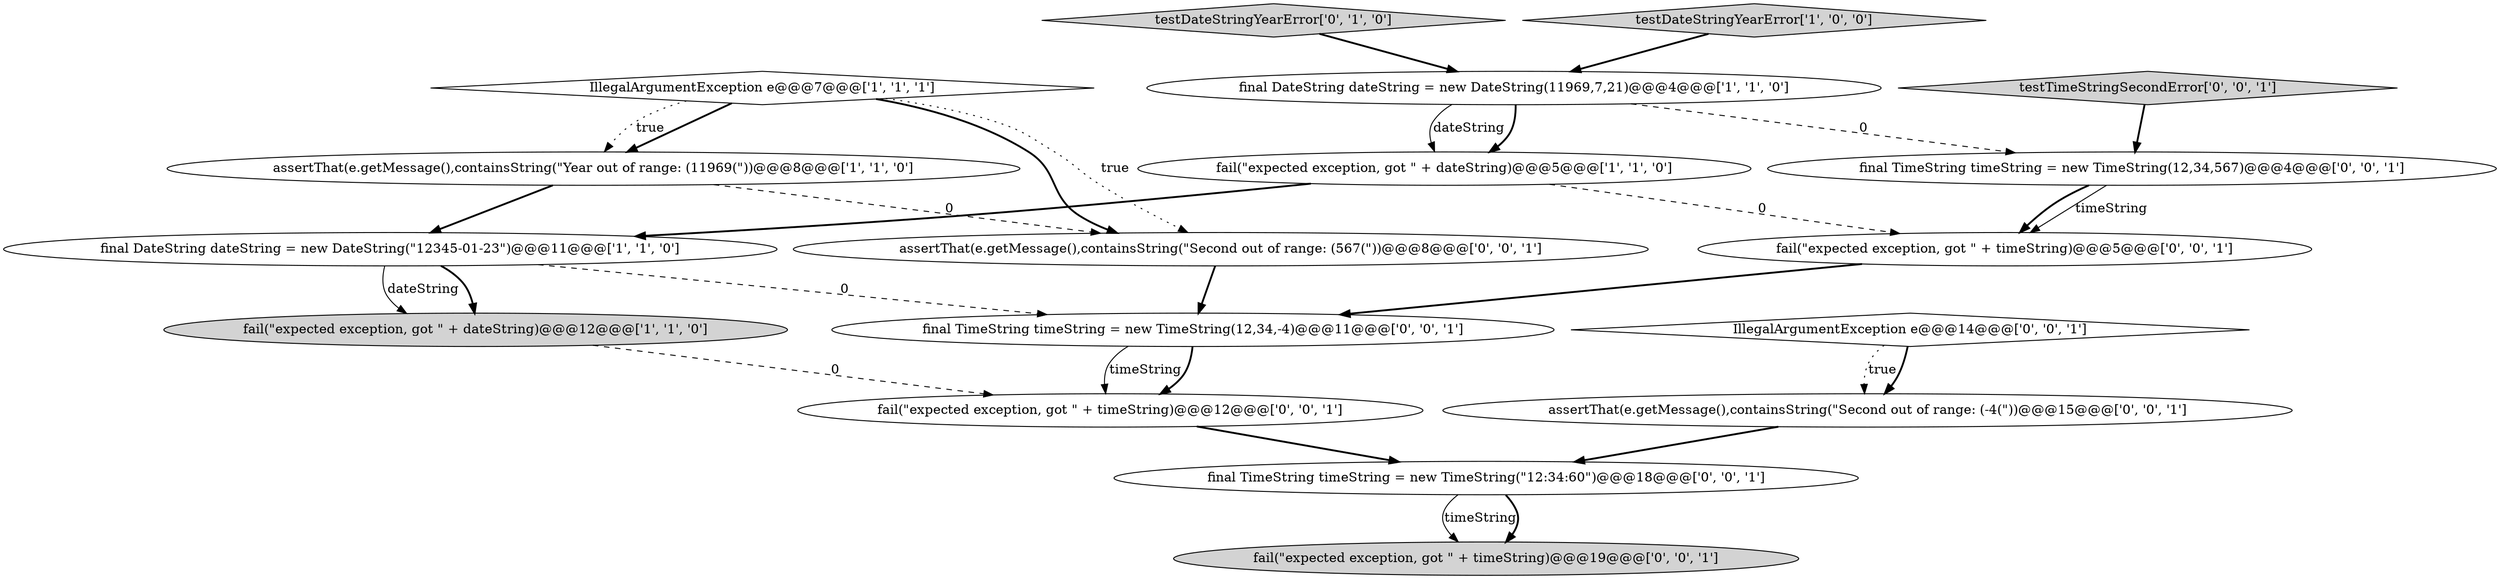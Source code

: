 digraph {
3 [style = filled, label = "IllegalArgumentException e@@@7@@@['1', '1', '1']", fillcolor = white, shape = diamond image = "AAA0AAABBB1BBB"];
4 [style = filled, label = "fail(\"expected exception, got \" + dateString)@@@12@@@['1', '1', '0']", fillcolor = lightgray, shape = ellipse image = "AAA0AAABBB1BBB"];
16 [style = filled, label = "IllegalArgumentException e@@@14@@@['0', '0', '1']", fillcolor = white, shape = diamond image = "AAA0AAABBB3BBB"];
12 [style = filled, label = "fail(\"expected exception, got \" + timeString)@@@5@@@['0', '0', '1']", fillcolor = white, shape = ellipse image = "AAA0AAABBB3BBB"];
8 [style = filled, label = "assertThat(e.getMessage(),containsString(\"Second out of range: (567(\"))@@@8@@@['0', '0', '1']", fillcolor = white, shape = ellipse image = "AAA0AAABBB3BBB"];
11 [style = filled, label = "fail(\"expected exception, got \" + timeString)@@@19@@@['0', '0', '1']", fillcolor = lightgray, shape = ellipse image = "AAA0AAABBB3BBB"];
5 [style = filled, label = "fail(\"expected exception, got \" + dateString)@@@5@@@['1', '1', '0']", fillcolor = white, shape = ellipse image = "AAA0AAABBB1BBB"];
13 [style = filled, label = "final TimeString timeString = new TimeString(12,34,-4)@@@11@@@['0', '0', '1']", fillcolor = white, shape = ellipse image = "AAA0AAABBB3BBB"];
7 [style = filled, label = "testDateStringYearError['0', '1', '0']", fillcolor = lightgray, shape = diamond image = "AAA0AAABBB2BBB"];
17 [style = filled, label = "testTimeStringSecondError['0', '0', '1']", fillcolor = lightgray, shape = diamond image = "AAA0AAABBB3BBB"];
1 [style = filled, label = "final DateString dateString = new DateString(11969,7,21)@@@4@@@['1', '1', '0']", fillcolor = white, shape = ellipse image = "AAA0AAABBB1BBB"];
6 [style = filled, label = "assertThat(e.getMessage(),containsString(\"Year out of range: (11969(\"))@@@8@@@['1', '1', '0']", fillcolor = white, shape = ellipse image = "AAA0AAABBB1BBB"];
15 [style = filled, label = "fail(\"expected exception, got \" + timeString)@@@12@@@['0', '0', '1']", fillcolor = white, shape = ellipse image = "AAA0AAABBB3BBB"];
2 [style = filled, label = "final DateString dateString = new DateString(\"12345-01-23\")@@@11@@@['1', '1', '0']", fillcolor = white, shape = ellipse image = "AAA0AAABBB1BBB"];
10 [style = filled, label = "final TimeString timeString = new TimeString(\"12:34:60\")@@@18@@@['0', '0', '1']", fillcolor = white, shape = ellipse image = "AAA0AAABBB3BBB"];
0 [style = filled, label = "testDateStringYearError['1', '0', '0']", fillcolor = lightgray, shape = diamond image = "AAA0AAABBB1BBB"];
9 [style = filled, label = "final TimeString timeString = new TimeString(12,34,567)@@@4@@@['0', '0', '1']", fillcolor = white, shape = ellipse image = "AAA0AAABBB3BBB"];
14 [style = filled, label = "assertThat(e.getMessage(),containsString(\"Second out of range: (-4(\"))@@@15@@@['0', '0', '1']", fillcolor = white, shape = ellipse image = "AAA0AAABBB3BBB"];
1->5 [style = bold, label=""];
15->10 [style = bold, label=""];
9->12 [style = solid, label="timeString"];
5->12 [style = dashed, label="0"];
7->1 [style = bold, label=""];
6->8 [style = dashed, label="0"];
17->9 [style = bold, label=""];
14->10 [style = bold, label=""];
3->6 [style = bold, label=""];
1->9 [style = dashed, label="0"];
1->5 [style = solid, label="dateString"];
3->6 [style = dotted, label="true"];
2->4 [style = bold, label=""];
6->2 [style = bold, label=""];
12->13 [style = bold, label=""];
5->2 [style = bold, label=""];
2->4 [style = solid, label="dateString"];
2->13 [style = dashed, label="0"];
0->1 [style = bold, label=""];
3->8 [style = bold, label=""];
4->15 [style = dashed, label="0"];
16->14 [style = dotted, label="true"];
10->11 [style = solid, label="timeString"];
16->14 [style = bold, label=""];
13->15 [style = solid, label="timeString"];
9->12 [style = bold, label=""];
13->15 [style = bold, label=""];
3->8 [style = dotted, label="true"];
8->13 [style = bold, label=""];
10->11 [style = bold, label=""];
}
